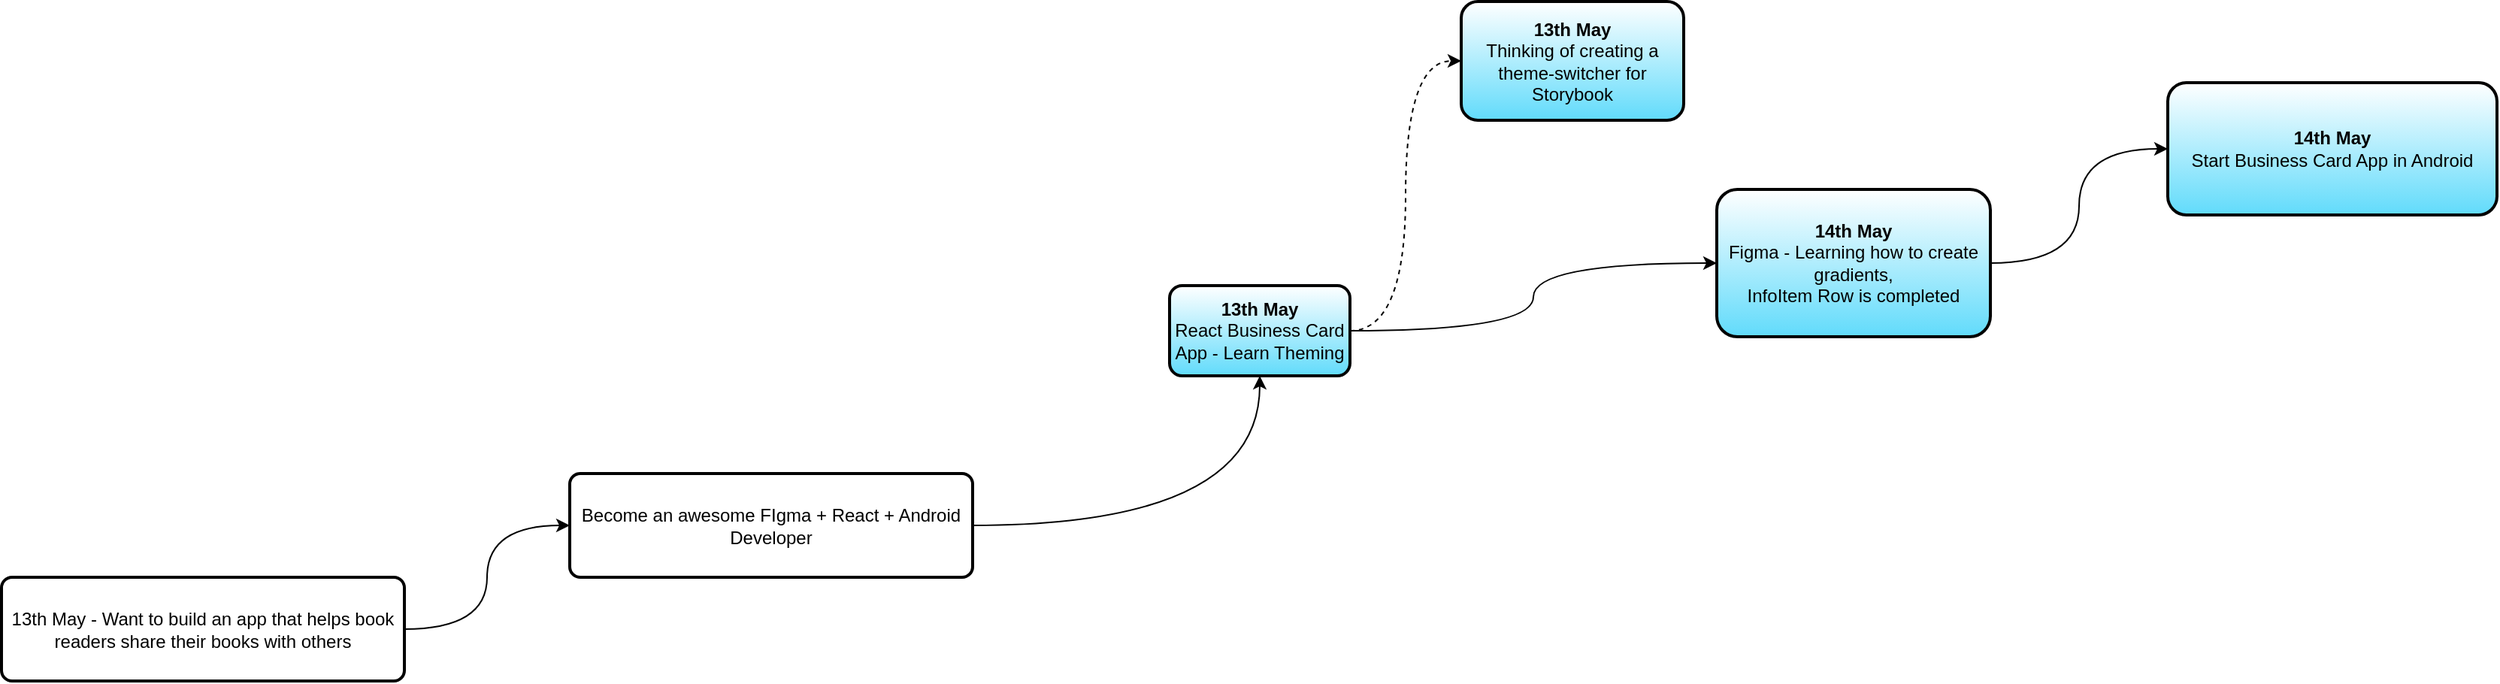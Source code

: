 <mxfile version="21.3.0" type="github">
  <diagram name="Page-1" id="gWOQzrso8Atp6gNEhlsF">
    <mxGraphModel dx="1460" dy="1086" grid="0" gridSize="10" guides="1" tooltips="1" connect="1" arrows="1" fold="1" page="0" pageScale="1" pageWidth="850" pageHeight="1100" math="0" shadow="0">
      <root>
        <mxCell id="0" />
        <mxCell id="1" parent="0" />
        <mxCell id="rfJibXWuo8m3Vh0Ya6If-3" value="" style="edgeStyle=orthogonalEdgeStyle;rounded=0;orthogonalLoop=1;jettySize=auto;html=1;elbow=vertical;curved=1;" parent="1" source="rfJibXWuo8m3Vh0Ya6If-1" target="rfJibXWuo8m3Vh0Ya6If-2" edge="1">
          <mxGeometry relative="1" as="geometry" />
        </mxCell>
        <mxCell id="rfJibXWuo8m3Vh0Ya6If-1" value="Become an awesome FIgma + React + Android Developer" style="rounded=1;whiteSpace=wrap;html=1;absoluteArcSize=1;arcSize=14;strokeWidth=2;" parent="1" vertex="1">
          <mxGeometry x="7" y="114" width="268" height="69" as="geometry" />
        </mxCell>
        <mxCell id="rfJibXWuo8m3Vh0Ya6If-5" style="edgeStyle=orthogonalEdgeStyle;rounded=0;orthogonalLoop=1;jettySize=auto;html=1;entryX=0;entryY=0.5;entryDx=0;entryDy=0;curved=1;dashed=1;" parent="1" source="rfJibXWuo8m3Vh0Ya6If-2" target="rfJibXWuo8m3Vh0Ya6If-4" edge="1">
          <mxGeometry relative="1" as="geometry" />
        </mxCell>
        <mxCell id="rfJibXWuo8m3Vh0Ya6If-7" style="edgeStyle=orthogonalEdgeStyle;rounded=0;orthogonalLoop=1;jettySize=auto;html=1;entryX=0;entryY=0.5;entryDx=0;entryDy=0;curved=1;" parent="1" source="rfJibXWuo8m3Vh0Ya6If-2" target="rfJibXWuo8m3Vh0Ya6If-6" edge="1">
          <mxGeometry relative="1" as="geometry" />
        </mxCell>
        <mxCell id="rfJibXWuo8m3Vh0Ya6If-2" value="&lt;b&gt;13th May&lt;/b&gt;&lt;br&gt;React Business Card App - Learn Theming" style="whiteSpace=wrap;html=1;rounded=1;arcSize=14;strokeWidth=2;gradientColor=#61dbfb;" parent="1" vertex="1">
          <mxGeometry x="406" y="-11" width="120" height="60" as="geometry" />
        </mxCell>
        <mxCell id="rfJibXWuo8m3Vh0Ya6If-4" value="&lt;div&gt;&lt;b&gt;13th May&lt;/b&gt;&lt;br&gt;Thinking of creating a theme-switcher for Storybook&lt;/div&gt;" style="whiteSpace=wrap;html=1;rounded=1;arcSize=14;strokeWidth=2;gradientColor=#61dbfb;" parent="1" vertex="1">
          <mxGeometry x="600" y="-200" width="148" height="79" as="geometry" />
        </mxCell>
        <mxCell id="3L2z6PyX_E9Ab5YrGkWX-4" value="" style="edgeStyle=orthogonalEdgeStyle;rounded=0;orthogonalLoop=1;jettySize=auto;html=1;elbow=vertical;curved=1;" edge="1" parent="1" source="rfJibXWuo8m3Vh0Ya6If-6" target="3L2z6PyX_E9Ab5YrGkWX-3">
          <mxGeometry relative="1" as="geometry" />
        </mxCell>
        <mxCell id="rfJibXWuo8m3Vh0Ya6If-6" value="&lt;b&gt;14th May&lt;/b&gt;&lt;br&gt;Figma - Learning how to create gradients,&lt;br&gt;&lt;div&gt;InfoItem Row is completed&lt;/div&gt;" style="whiteSpace=wrap;html=1;rounded=1;arcSize=14;strokeWidth=2;gradientColor=#61dbfb;" parent="1" vertex="1">
          <mxGeometry x="770" y="-75" width="182" height="98" as="geometry" />
        </mxCell>
        <mxCell id="3L2z6PyX_E9Ab5YrGkWX-2" style="edgeStyle=orthogonalEdgeStyle;rounded=0;orthogonalLoop=1;jettySize=auto;html=1;entryX=0;entryY=0.5;entryDx=0;entryDy=0;curved=1;" edge="1" parent="1" source="3L2z6PyX_E9Ab5YrGkWX-1" target="rfJibXWuo8m3Vh0Ya6If-1">
          <mxGeometry relative="1" as="geometry" />
        </mxCell>
        <mxCell id="3L2z6PyX_E9Ab5YrGkWX-1" value="13th May - Want to build an app that helps book readers share their books with others" style="rounded=1;whiteSpace=wrap;html=1;absoluteArcSize=1;arcSize=14;strokeWidth=2;" vertex="1" parent="1">
          <mxGeometry x="-371" y="183" width="268" height="69" as="geometry" />
        </mxCell>
        <mxCell id="3L2z6PyX_E9Ab5YrGkWX-3" value="&lt;b&gt;14th May&lt;/b&gt;&lt;br&gt;Start Business Card App in Android" style="whiteSpace=wrap;html=1;rounded=1;arcSize=14;strokeWidth=2;gradientColor=#61dbfb;" vertex="1" parent="1">
          <mxGeometry x="1070" y="-146" width="219" height="88" as="geometry" />
        </mxCell>
      </root>
    </mxGraphModel>
  </diagram>
</mxfile>
